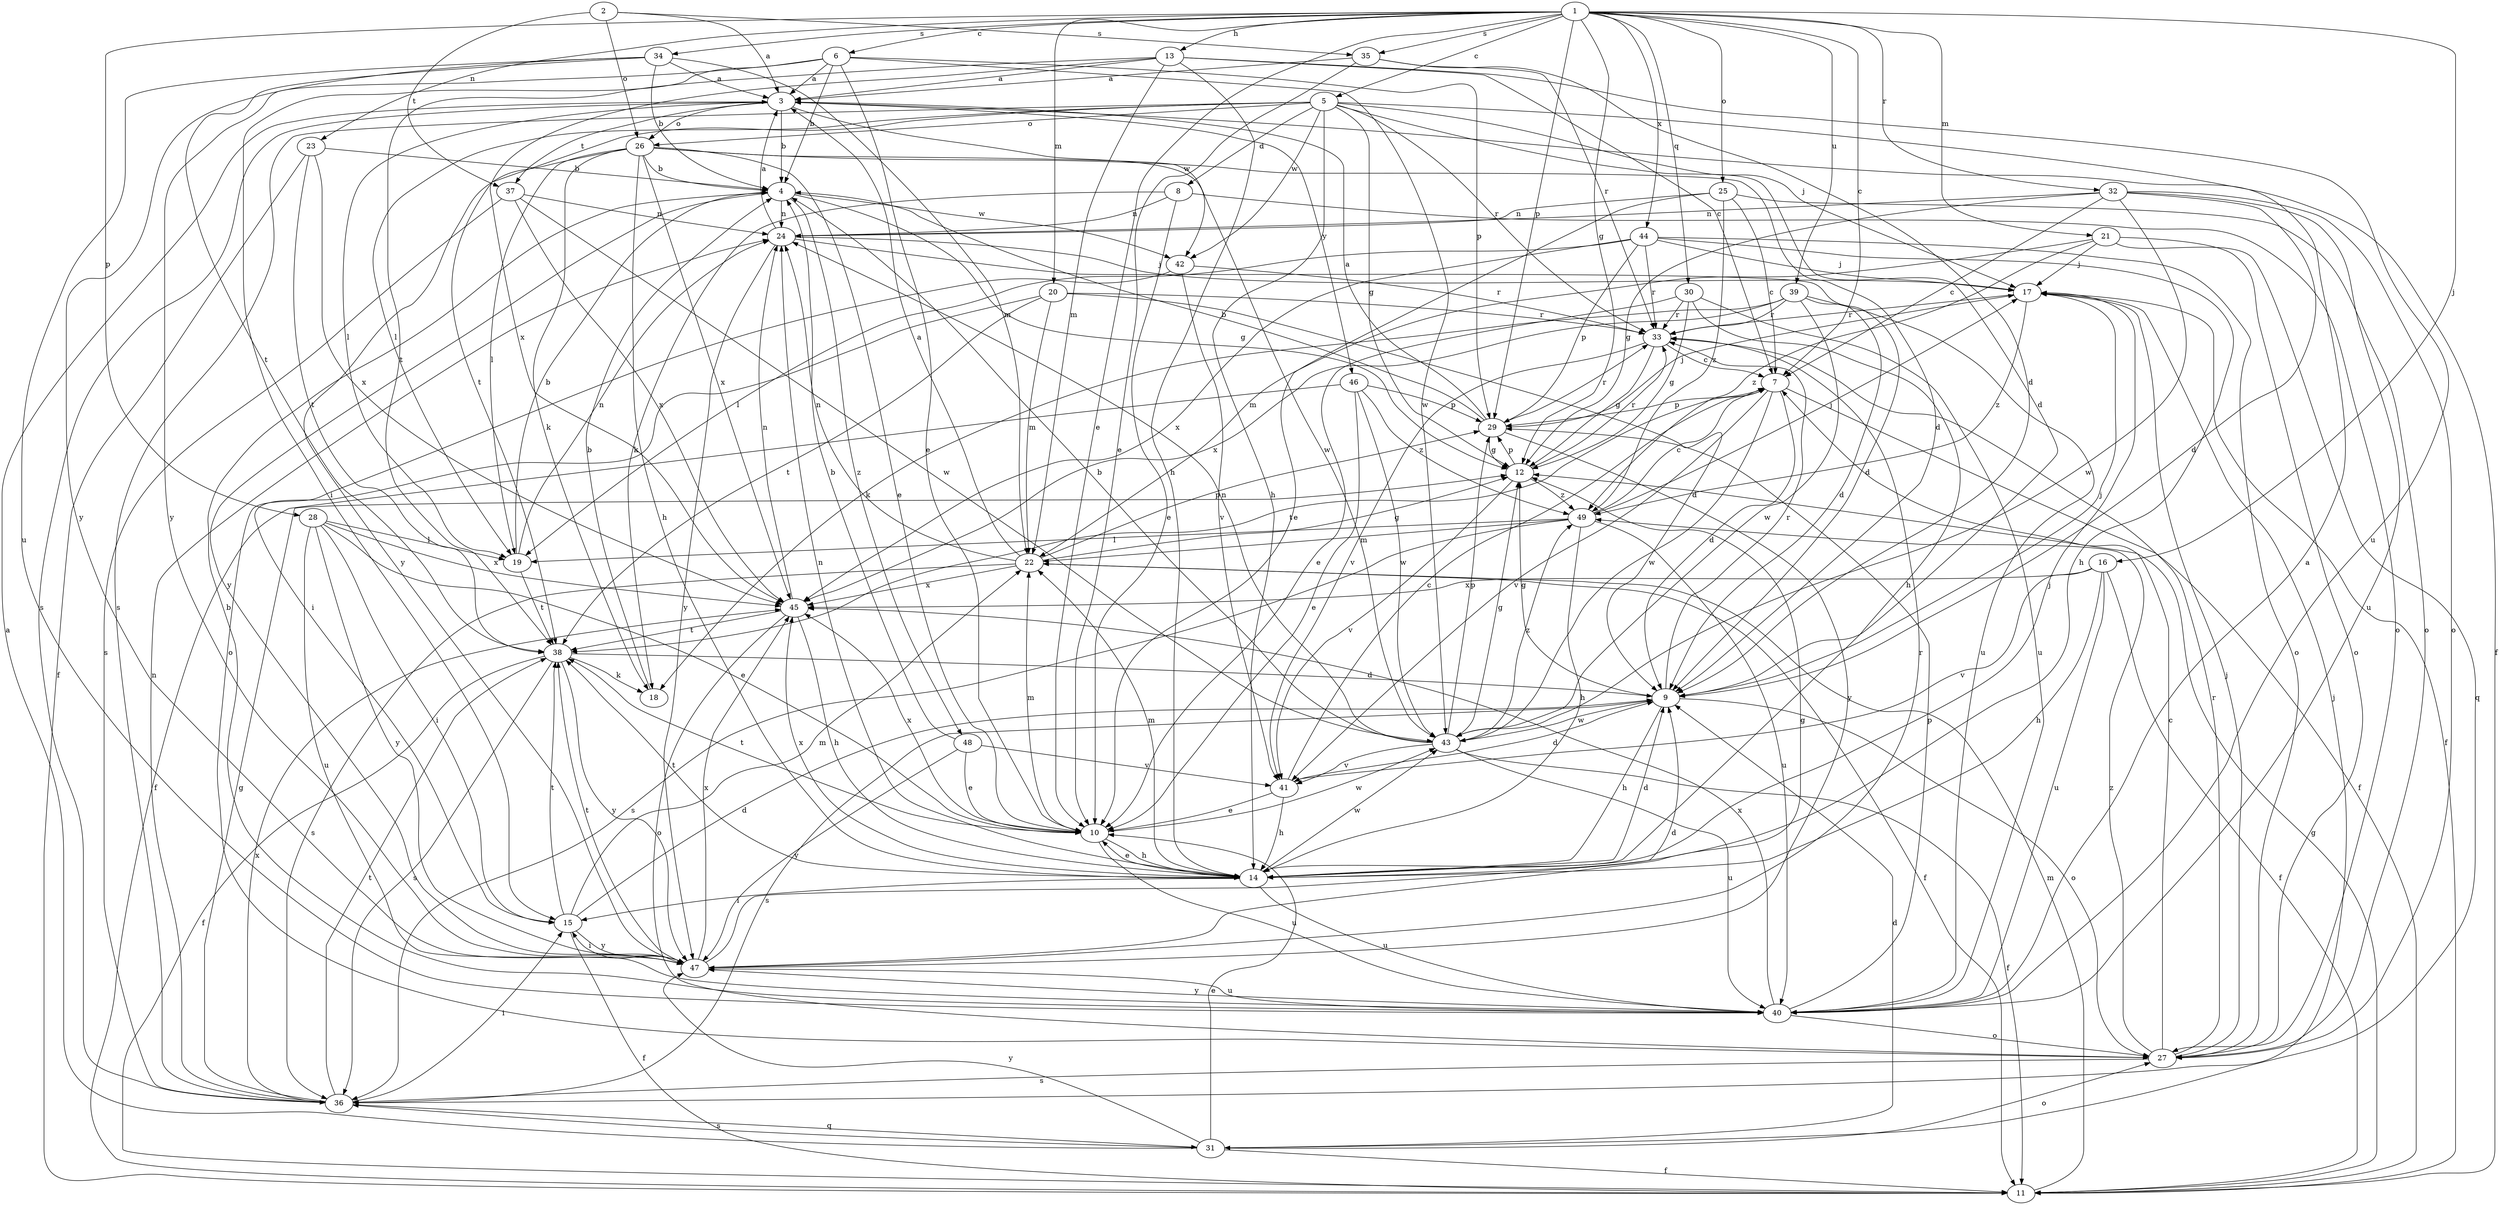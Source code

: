 strict digraph  {
	2 -> 3 [label=a];
	6 -> 3 [label=a];
	13 -> 3 [label=a];
	22 -> 3 [label=a];
	24 -> 3 [label=a];
	29 -> 3 [label=a];
	31 -> 3 [label=a];
	34 -> 3 [label=a];
	35 -> 3 [label=a];
	40 -> 3 [label=a];
	3 -> 4 [label=b];
	6 -> 4 [label=b];
	18 -> 4 [label=b];
	19 -> 4 [label=b];
	23 -> 4 [label=b];
	26 -> 4 [label=b];
	29 -> 4 [label=b];
	34 -> 4 [label=b];
	40 -> 4 [label=b];
	43 -> 4 [label=b];
	48 -> 4 [label=b];
	1 -> 5 [label=c];
	1 -> 6 [label=c];
	1 -> 7 [label=c];
	13 -> 7 [label=c];
	25 -> 7 [label=c];
	27 -> 7 [label=c];
	32 -> 7 [label=c];
	33 -> 7 [label=c];
	41 -> 7 [label=c];
	49 -> 7 [label=c];
	5 -> 8 [label=d];
	5 -> 9 [label=d];
	7 -> 9 [label=d];
	14 -> 9 [label=d];
	15 -> 9 [label=d];
	20 -> 9 [label=d];
	24 -> 9 [label=d];
	26 -> 9 [label=d];
	31 -> 9 [label=d];
	32 -> 9 [label=d];
	35 -> 9 [label=d];
	38 -> 9 [label=d];
	39 -> 9 [label=d];
	41 -> 9 [label=d];
	47 -> 9 [label=d];
	1 -> 10 [label=e];
	6 -> 10 [label=e];
	8 -> 10 [label=e];
	14 -> 10 [label=e];
	25 -> 10 [label=e];
	26 -> 10 [label=e];
	28 -> 10 [label=e];
	30 -> 10 [label=e];
	31 -> 10 [label=e];
	35 -> 10 [label=e];
	41 -> 10 [label=e];
	46 -> 10 [label=e];
	48 -> 10 [label=e];
	5 -> 11 [label=f];
	7 -> 11 [label=f];
	15 -> 11 [label=f];
	16 -> 11 [label=f];
	17 -> 11 [label=f];
	22 -> 11 [label=f];
	23 -> 11 [label=f];
	31 -> 11 [label=f];
	38 -> 11 [label=f];
	43 -> 11 [label=f];
	46 -> 11 [label=f];
	1 -> 12 [label=g];
	4 -> 12 [label=g];
	5 -> 12 [label=g];
	9 -> 12 [label=g];
	11 -> 12 [label=g];
	22 -> 12 [label=g];
	29 -> 12 [label=g];
	30 -> 12 [label=g];
	32 -> 12 [label=g];
	33 -> 12 [label=g];
	36 -> 12 [label=g];
	43 -> 12 [label=g];
	47 -> 12 [label=g];
	1 -> 13 [label=h];
	5 -> 14 [label=h];
	9 -> 14 [label=h];
	10 -> 14 [label=h];
	13 -> 14 [label=h];
	16 -> 14 [label=h];
	26 -> 14 [label=h];
	30 -> 14 [label=h];
	41 -> 14 [label=h];
	44 -> 14 [label=h];
	45 -> 14 [label=h];
	49 -> 14 [label=h];
	6 -> 15 [label=i];
	14 -> 15 [label=i];
	20 -> 15 [label=i];
	28 -> 15 [label=i];
	36 -> 15 [label=i];
	47 -> 15 [label=i];
	1 -> 16 [label=j];
	5 -> 17 [label=j];
	9 -> 17 [label=j];
	14 -> 17 [label=j];
	21 -> 17 [label=j];
	24 -> 17 [label=j];
	27 -> 17 [label=j];
	29 -> 17 [label=j];
	36 -> 17 [label=j];
	44 -> 17 [label=j];
	49 -> 17 [label=j];
	8 -> 18 [label=k];
	26 -> 18 [label=k];
	38 -> 18 [label=k];
	39 -> 18 [label=k];
	3 -> 19 [label=l];
	5 -> 19 [label=l];
	26 -> 19 [label=l];
	28 -> 19 [label=l];
	44 -> 19 [label=l];
	49 -> 19 [label=l];
	1 -> 20 [label=m];
	1 -> 21 [label=m];
	10 -> 22 [label=m];
	11 -> 22 [label=m];
	13 -> 22 [label=m];
	14 -> 22 [label=m];
	15 -> 22 [label=m];
	20 -> 22 [label=m];
	21 -> 22 [label=m];
	34 -> 22 [label=m];
	49 -> 22 [label=m];
	1 -> 23 [label=n];
	4 -> 24 [label=n];
	8 -> 24 [label=n];
	14 -> 24 [label=n];
	19 -> 24 [label=n];
	22 -> 24 [label=n];
	25 -> 24 [label=n];
	32 -> 24 [label=n];
	36 -> 24 [label=n];
	37 -> 24 [label=n];
	43 -> 24 [label=n];
	45 -> 24 [label=n];
	1 -> 25 [label=o];
	2 -> 26 [label=o];
	3 -> 26 [label=o];
	5 -> 26 [label=o];
	8 -> 27 [label=o];
	9 -> 27 [label=o];
	21 -> 27 [label=o];
	25 -> 27 [label=o];
	31 -> 27 [label=o];
	32 -> 27 [label=o];
	40 -> 27 [label=o];
	42 -> 27 [label=o];
	44 -> 27 [label=o];
	45 -> 27 [label=o];
	1 -> 28 [label=p];
	1 -> 29 [label=p];
	6 -> 29 [label=p];
	7 -> 29 [label=p];
	12 -> 29 [label=p];
	22 -> 29 [label=p];
	40 -> 29 [label=p];
	43 -> 29 [label=p];
	44 -> 29 [label=p];
	46 -> 29 [label=p];
	1 -> 30 [label=q];
	21 -> 31 [label=q];
	36 -> 31 [label=q];
	1 -> 32 [label=r];
	5 -> 33 [label=r];
	9 -> 33 [label=r];
	12 -> 33 [label=r];
	17 -> 33 [label=r];
	20 -> 33 [label=r];
	27 -> 33 [label=r];
	29 -> 33 [label=r];
	30 -> 33 [label=r];
	35 -> 33 [label=r];
	39 -> 33 [label=r];
	42 -> 33 [label=r];
	44 -> 33 [label=r];
	47 -> 33 [label=r];
	1 -> 34 [label=s];
	1 -> 35 [label=s];
	2 -> 35 [label=s];
	3 -> 36 [label=s];
	5 -> 36 [label=s];
	9 -> 36 [label=s];
	22 -> 36 [label=s];
	27 -> 36 [label=s];
	31 -> 36 [label=s];
	37 -> 36 [label=s];
	38 -> 36 [label=s];
	49 -> 36 [label=s];
	2 -> 37 [label=t];
	3 -> 37 [label=t];
	5 -> 38 [label=t];
	7 -> 38 [label=t];
	10 -> 38 [label=t];
	13 -> 38 [label=t];
	14 -> 38 [label=t];
	15 -> 38 [label=t];
	19 -> 38 [label=t];
	20 -> 38 [label=t];
	23 -> 38 [label=t];
	34 -> 38 [label=t];
	36 -> 38 [label=t];
	45 -> 38 [label=t];
	47 -> 38 [label=t];
	1 -> 39 [label=u];
	10 -> 40 [label=u];
	13 -> 40 [label=u];
	14 -> 40 [label=u];
	16 -> 40 [label=u];
	28 -> 40 [label=u];
	30 -> 40 [label=u];
	32 -> 40 [label=u];
	34 -> 40 [label=u];
	39 -> 40 [label=u];
	43 -> 40 [label=u];
	47 -> 40 [label=u];
	49 -> 40 [label=u];
	7 -> 41 [label=v];
	12 -> 41 [label=v];
	16 -> 41 [label=v];
	33 -> 41 [label=v];
	42 -> 41 [label=v];
	43 -> 41 [label=v];
	48 -> 41 [label=v];
	3 -> 42 [label=w];
	4 -> 42 [label=w];
	5 -> 42 [label=w];
	6 -> 43 [label=w];
	7 -> 43 [label=w];
	9 -> 43 [label=w];
	10 -> 43 [label=w];
	14 -> 43 [label=w];
	26 -> 43 [label=w];
	32 -> 43 [label=w];
	37 -> 43 [label=w];
	39 -> 43 [label=w];
	46 -> 43 [label=w];
	1 -> 44 [label=x];
	10 -> 45 [label=x];
	13 -> 45 [label=x];
	14 -> 45 [label=x];
	16 -> 45 [label=x];
	22 -> 45 [label=x];
	23 -> 45 [label=x];
	26 -> 45 [label=x];
	28 -> 45 [label=x];
	36 -> 45 [label=x];
	37 -> 45 [label=x];
	39 -> 45 [label=x];
	40 -> 45 [label=x];
	44 -> 45 [label=x];
	47 -> 45 [label=x];
	3 -> 46 [label=y];
	4 -> 47 [label=y];
	6 -> 47 [label=y];
	15 -> 47 [label=y];
	24 -> 47 [label=y];
	26 -> 47 [label=y];
	28 -> 47 [label=y];
	29 -> 47 [label=y];
	31 -> 47 [label=y];
	34 -> 47 [label=y];
	38 -> 47 [label=y];
	40 -> 47 [label=y];
	48 -> 47 [label=y];
	4 -> 48 [label=z];
	12 -> 49 [label=z];
	17 -> 49 [label=z];
	21 -> 49 [label=z];
	25 -> 49 [label=z];
	27 -> 49 [label=z];
	43 -> 49 [label=z];
	46 -> 49 [label=z];
}
